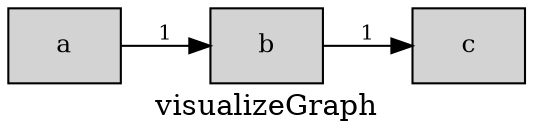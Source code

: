 digraph G {
	graph [rankdir=LR, splines=true, overlap=false];
	node [shape=box, style=filled, fillcolor=lightgrey, fontsize=12];
	edge [color=black, fontsize=10];
	"a" -> "b" [label="1"];
	"b" -> "c" [label="1"];
	label="visualizeGraph";
}
